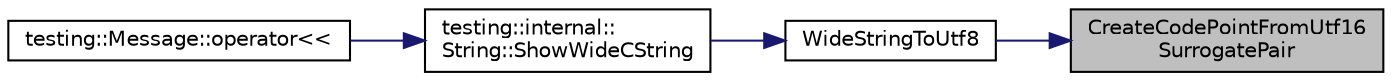 digraph "CreateCodePointFromUtf16SurrogatePair"
{
 // INTERACTIVE_SVG=YES
 // LATEX_PDF_SIZE
  bgcolor="transparent";
  edge [fontname="Helvetica",fontsize="10",labelfontname="Helvetica",labelfontsize="10"];
  node [fontname="Helvetica",fontsize="10",shape=record];
  rankdir="RL";
  Node1 [label="CreateCodePointFromUtf16\lSurrogatePair",height=0.2,width=0.4,color="black", fillcolor="grey75", style="filled", fontcolor="black",tooltip=" "];
  Node1 -> Node2 [dir="back",color="midnightblue",fontsize="10",style="solid",fontname="Helvetica"];
  Node2 [label="WideStringToUtf8",height=0.2,width=0.4,color="black",URL="$d0/da7/namespacetesting_1_1internal_a34ba5cda1864f3228954b3a5c8f6b07d.html#a34ba5cda1864f3228954b3a5c8f6b07d",tooltip=" "];
  Node2 -> Node3 [dir="back",color="midnightblue",fontsize="10",style="solid",fontname="Helvetica"];
  Node3 [label="testing::internal::\lString::ShowWideCString",height=0.2,width=0.4,color="black",URL="$d2/df8/classtesting_1_1internal_1_1String_ad3067374c710673e1466b61fc8a368e0.html#ad3067374c710673e1466b61fc8a368e0",tooltip=" "];
  Node3 -> Node4 [dir="back",color="midnightblue",fontsize="10",style="solid",fontname="Helvetica"];
  Node4 [label="testing::Message::operator\<\<",height=0.2,width=0.4,color="black",URL="$d3/d98/classtesting_1_1Message_a95275647fadb494c90d9e93b502b6a47.html#a95275647fadb494c90d9e93b502b6a47",tooltip=" "];
}
